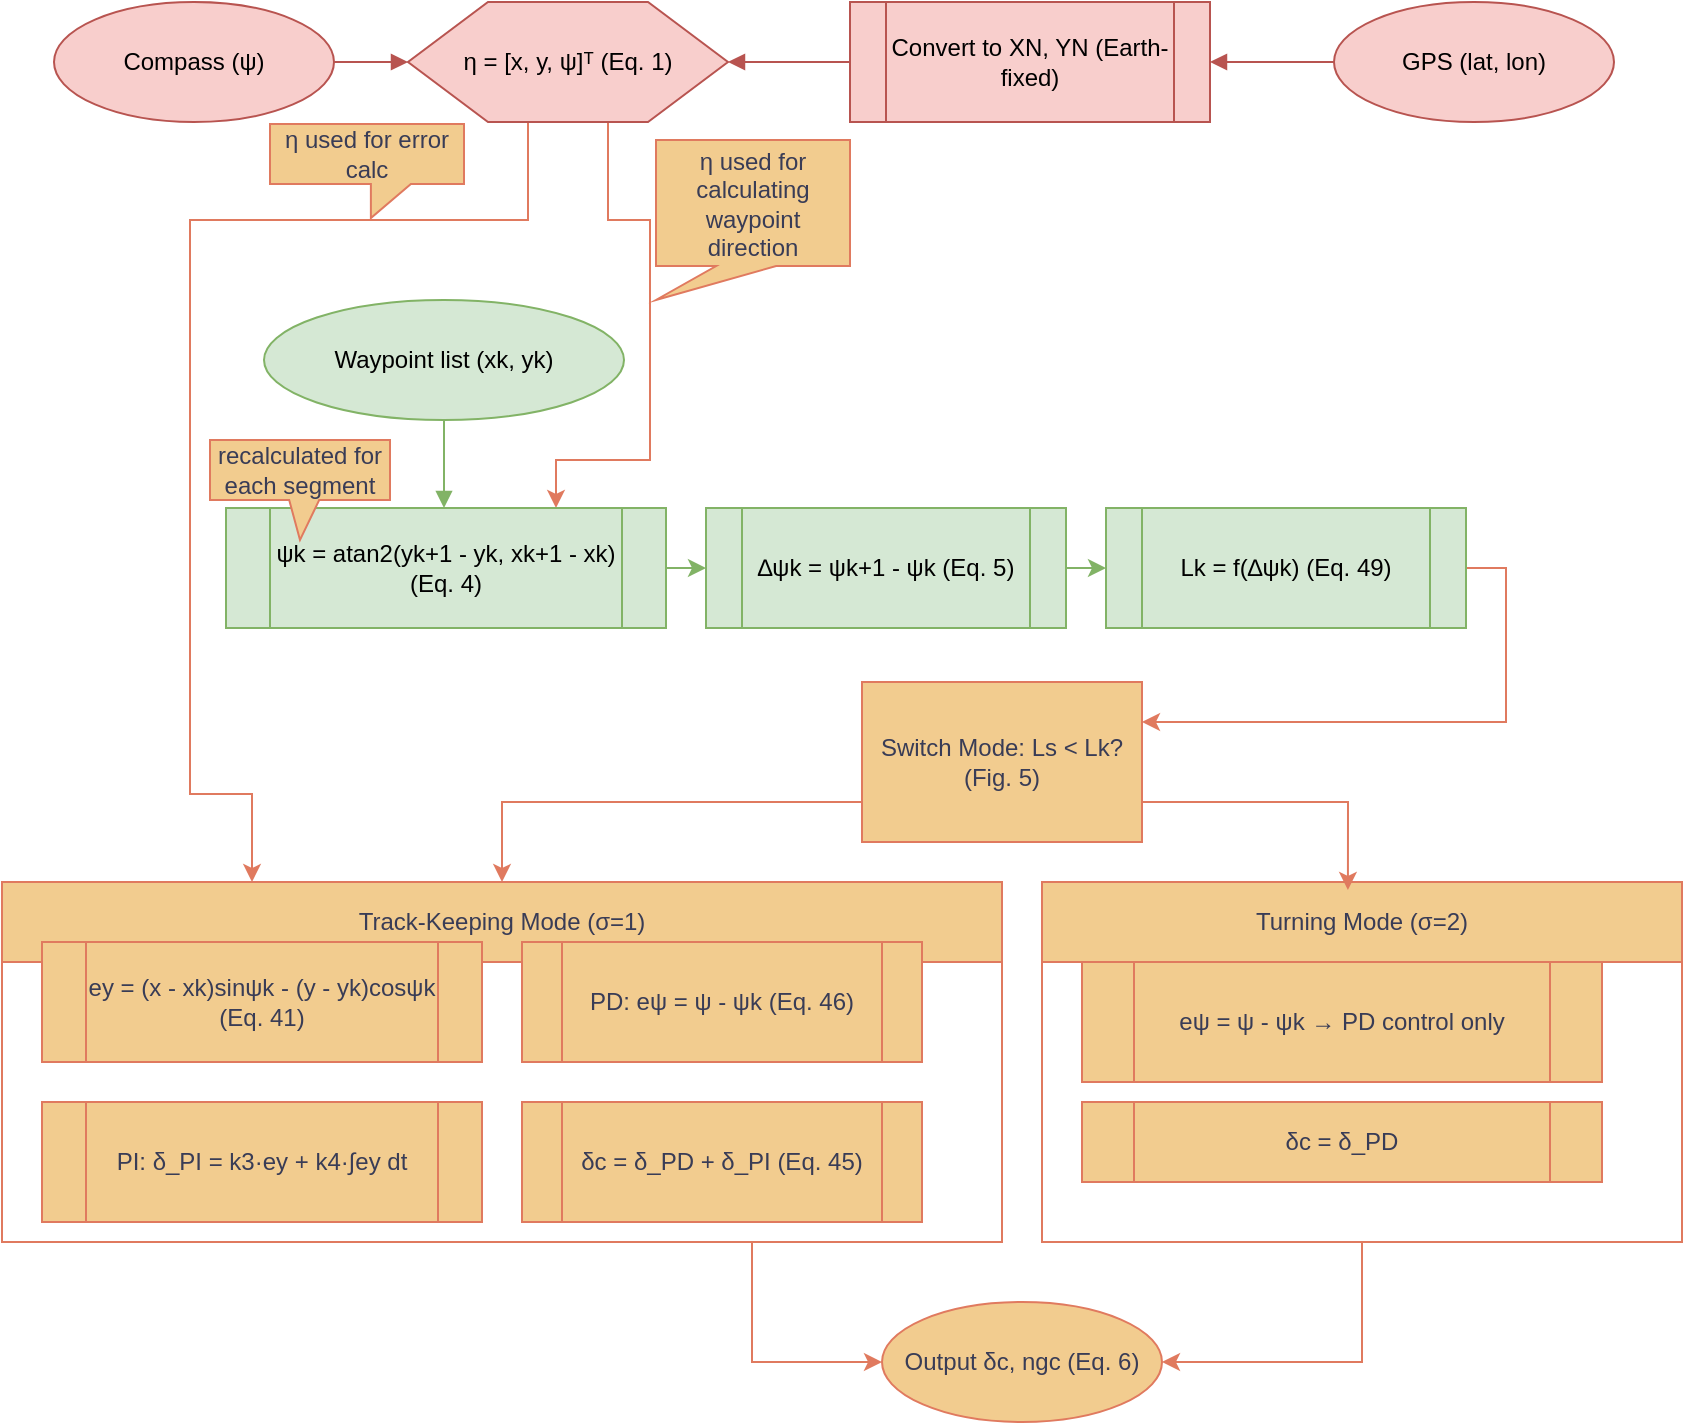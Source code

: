 <mxfile version="27.0.9">
  <diagram name="Waypoint Path Controller" id="L0FgGhg4WBWJmHTFOqlP">
    <mxGraphModel dx="1840" dy="1671" grid="1" gridSize="10" guides="0" tooltips="1" connect="1" arrows="1" fold="1" page="1" pageScale="1" pageWidth="850" pageHeight="1100" math="0" shadow="0">
      <root>
        <mxCell id="0" />
        <mxCell id="1" parent="0" />
        <mxCell id="qjYaPJYBNtSQuFBBaQJp-333" value="GPS (lat, lon)" style="shape=ellipse;whiteSpace=wrap;html=1;labelBackgroundColor=none;fillColor=#f8cecc;strokeColor=#b85450;" vertex="1" parent="1">
          <mxGeometry x="-178" y="-999" width="140" height="60" as="geometry" />
        </mxCell>
        <mxCell id="qjYaPJYBNtSQuFBBaQJp-334" value="Compass (ψ)" style="shape=ellipse;whiteSpace=wrap;html=1;labelBackgroundColor=none;fillColor=#f8cecc;strokeColor=#b85450;" vertex="1" parent="1">
          <mxGeometry x="-818" y="-999" width="140" height="60" as="geometry" />
        </mxCell>
        <mxCell id="qjYaPJYBNtSQuFBBaQJp-335" value="Convert to XN, YN (Earth-fixed)" style="shape=process;whiteSpace=wrap;html=1;labelBackgroundColor=none;fillColor=#f8cecc;strokeColor=#b85450;" vertex="1" parent="1">
          <mxGeometry x="-420" y="-999" width="180" height="60" as="geometry" />
        </mxCell>
        <mxCell id="qjYaPJYBNtSQuFBBaQJp-362" style="edgeStyle=orthogonalEdgeStyle;rounded=0;orthogonalLoop=1;jettySize=auto;html=1;exitX=0.375;exitY=1;exitDx=0;exitDy=0;entryX=0.25;entryY=0;entryDx=0;entryDy=0;strokeColor=#E07A5F;fontColor=#393C56;fillColor=#F2CC8F;" edge="1" parent="1" source="qjYaPJYBNtSQuFBBaQJp-336" target="qjYaPJYBNtSQuFBBaQJp-347">
          <mxGeometry relative="1" as="geometry">
            <Array as="points">
              <mxPoint x="-581" y="-890" />
              <mxPoint x="-750" y="-890" />
              <mxPoint x="-750" y="-603" />
              <mxPoint x="-719" y="-603" />
            </Array>
          </mxGeometry>
        </mxCell>
        <mxCell id="qjYaPJYBNtSQuFBBaQJp-365" style="edgeStyle=orthogonalEdgeStyle;rounded=0;orthogonalLoop=1;jettySize=auto;html=1;exitX=0.625;exitY=1;exitDx=0;exitDy=0;entryX=0.75;entryY=0;entryDx=0;entryDy=0;strokeColor=#E07A5F;fontColor=#393C56;fillColor=#F2CC8F;" edge="1" parent="1" source="qjYaPJYBNtSQuFBBaQJp-336" target="qjYaPJYBNtSQuFBBaQJp-339">
          <mxGeometry relative="1" as="geometry">
            <Array as="points">
              <mxPoint x="-541" y="-890" />
              <mxPoint x="-520" y="-890" />
              <mxPoint x="-520" y="-770" />
              <mxPoint x="-567" y="-770" />
            </Array>
          </mxGeometry>
        </mxCell>
        <mxCell id="qjYaPJYBNtSQuFBBaQJp-336" value="η = [x, y, ψ]ᵀ (Eq. 1)" style="shape=hexagon;whiteSpace=wrap;html=1;labelBackgroundColor=none;fillColor=#f8cecc;strokeColor=#b85450;" vertex="1" parent="1">
          <mxGeometry x="-641" y="-999" width="160" height="60" as="geometry" />
        </mxCell>
        <mxCell id="qjYaPJYBNtSQuFBBaQJp-337" value="Waypoint list (xk, yk)" style="shape=ellipse;whiteSpace=wrap;html=1;labelBackgroundColor=none;fillColor=#d5e8d4;strokeColor=#82b366;" vertex="1" parent="1">
          <mxGeometry x="-713" y="-850" width="180" height="60" as="geometry" />
        </mxCell>
        <mxCell id="qjYaPJYBNtSQuFBBaQJp-338" style="edgeStyle=orthogonalEdgeStyle;rounded=0;orthogonalLoop=1;jettySize=auto;html=1;exitX=1;exitY=0.5;exitDx=0;exitDy=0;entryX=0;entryY=0.5;entryDx=0;entryDy=0;strokeColor=#82b366;fontColor=#393C56;fillColor=#d5e8d4;" edge="1" parent="1" source="qjYaPJYBNtSQuFBBaQJp-339" target="qjYaPJYBNtSQuFBBaQJp-341">
          <mxGeometry relative="1" as="geometry" />
        </mxCell>
        <mxCell id="qjYaPJYBNtSQuFBBaQJp-339" value="ψk = atan2(yk+1 - yk, xk+1 - xk) (Eq. 4)" style="shape=process;whiteSpace=wrap;html=1;labelBackgroundColor=none;fillColor=#d5e8d4;strokeColor=#82b366;" vertex="1" parent="1">
          <mxGeometry x="-732" y="-746" width="220" height="60" as="geometry" />
        </mxCell>
        <mxCell id="qjYaPJYBNtSQuFBBaQJp-340" style="edgeStyle=orthogonalEdgeStyle;rounded=0;orthogonalLoop=1;jettySize=auto;html=1;exitX=1;exitY=0.5;exitDx=0;exitDy=0;entryX=0;entryY=0.5;entryDx=0;entryDy=0;strokeColor=#82b366;fontColor=#393C56;fillColor=#d5e8d4;" edge="1" parent="1" source="qjYaPJYBNtSQuFBBaQJp-341" target="qjYaPJYBNtSQuFBBaQJp-343">
          <mxGeometry relative="1" as="geometry" />
        </mxCell>
        <mxCell id="qjYaPJYBNtSQuFBBaQJp-341" value="∆ψk = ψk+1 - ψk (Eq. 5)" style="shape=process;whiteSpace=wrap;html=1;labelBackgroundColor=none;fillColor=#d5e8d4;strokeColor=#82b366;" vertex="1" parent="1">
          <mxGeometry x="-492" y="-746" width="180" height="60" as="geometry" />
        </mxCell>
        <mxCell id="qjYaPJYBNtSQuFBBaQJp-342" style="edgeStyle=orthogonalEdgeStyle;rounded=0;orthogonalLoop=1;jettySize=auto;html=1;exitX=1;exitY=0.5;exitDx=0;exitDy=0;entryX=1;entryY=0.25;entryDx=0;entryDy=0;strokeColor=#E07A5F;fontColor=#393C56;fillColor=#F2CC8F;" edge="1" parent="1" source="qjYaPJYBNtSQuFBBaQJp-343" target="qjYaPJYBNtSQuFBBaQJp-345">
          <mxGeometry relative="1" as="geometry" />
        </mxCell>
        <mxCell id="qjYaPJYBNtSQuFBBaQJp-343" value="Lk = f(∆ψk) (Eq. 49)" style="shape=process;whiteSpace=wrap;html=1;labelBackgroundColor=none;fillColor=#d5e8d4;strokeColor=#82b366;" vertex="1" parent="1">
          <mxGeometry x="-292" y="-746" width="180" height="60" as="geometry" />
        </mxCell>
        <mxCell id="qjYaPJYBNtSQuFBBaQJp-344" style="edgeStyle=orthogonalEdgeStyle;rounded=0;orthogonalLoop=1;jettySize=auto;html=1;exitX=0;exitY=0.75;exitDx=0;exitDy=0;entryX=0.5;entryY=0;entryDx=0;entryDy=0;strokeColor=#E07A5F;fontColor=#393C56;fillColor=#F2CC8F;" edge="1" parent="1" source="qjYaPJYBNtSQuFBBaQJp-345" target="qjYaPJYBNtSQuFBBaQJp-347">
          <mxGeometry relative="1" as="geometry" />
        </mxCell>
        <mxCell id="qjYaPJYBNtSQuFBBaQJp-345" value="Switch Mode: Ls &lt; Lk? (Fig. 5)" style="shape=diamond;whiteSpace=wrap;html=1;labelBackgroundColor=none;fillColor=#F2CC8F;strokeColor=#E07A5F;fontColor=#393C56;" vertex="1" parent="1">
          <mxGeometry x="-414" y="-659" width="140" height="80" as="geometry" />
        </mxCell>
        <mxCell id="qjYaPJYBNtSQuFBBaQJp-346" style="edgeStyle=orthogonalEdgeStyle;rounded=0;orthogonalLoop=1;jettySize=auto;html=1;exitX=0.75;exitY=1;exitDx=0;exitDy=0;entryX=0;entryY=0.5;entryDx=0;entryDy=0;strokeColor=#E07A5F;fontColor=#393C56;fillColor=#F2CC8F;" edge="1" parent="1" source="qjYaPJYBNtSQuFBBaQJp-347" target="qjYaPJYBNtSQuFBBaQJp-356">
          <mxGeometry relative="1" as="geometry" />
        </mxCell>
        <mxCell id="qjYaPJYBNtSQuFBBaQJp-347" value="Track-Keeping Mode (σ=1)" style="shape=swimlane;whiteSpace=wrap;html=1;labelBackgroundColor=none;fillColor=#F2CC8F;strokeColor=#E07A5F;fontColor=#393C56;" vertex="1" parent="1">
          <mxGeometry x="-844" y="-559" width="500" height="180" as="geometry" />
        </mxCell>
        <mxCell id="qjYaPJYBNtSQuFBBaQJp-348" value="ey = (x - xk)sinψk - (y - yk)cosψk (Eq. 41)" style="shape=process;whiteSpace=wrap;html=1;labelBackgroundColor=none;fillColor=#F2CC8F;strokeColor=#E07A5F;fontColor=#393C56;" vertex="1" parent="qjYaPJYBNtSQuFBBaQJp-347">
          <mxGeometry x="20" y="30" width="220" height="60" as="geometry" />
        </mxCell>
        <mxCell id="qjYaPJYBNtSQuFBBaQJp-349" value="PD: eψ = ψ - ψk (Eq. 46)" style="shape=process;whiteSpace=wrap;html=1;labelBackgroundColor=none;fillColor=#F2CC8F;strokeColor=#E07A5F;fontColor=#393C56;" vertex="1" parent="qjYaPJYBNtSQuFBBaQJp-347">
          <mxGeometry x="260" y="30" width="200" height="60" as="geometry" />
        </mxCell>
        <mxCell id="qjYaPJYBNtSQuFBBaQJp-350" value="PI: δ_PI = k3·ey + k4·∫ey dt" style="shape=process;whiteSpace=wrap;html=1;labelBackgroundColor=none;fillColor=#F2CC8F;strokeColor=#E07A5F;fontColor=#393C56;" vertex="1" parent="qjYaPJYBNtSQuFBBaQJp-347">
          <mxGeometry x="20" y="110" width="220" height="60" as="geometry" />
        </mxCell>
        <mxCell id="qjYaPJYBNtSQuFBBaQJp-351" value="δc = δ_PD + δ_PI (Eq. 45)" style="shape=process;whiteSpace=wrap;html=1;labelBackgroundColor=none;fillColor=#F2CC8F;strokeColor=#E07A5F;fontColor=#393C56;" vertex="1" parent="qjYaPJYBNtSQuFBBaQJp-347">
          <mxGeometry x="260" y="110" width="200" height="60" as="geometry" />
        </mxCell>
        <mxCell id="qjYaPJYBNtSQuFBBaQJp-352" style="edgeStyle=orthogonalEdgeStyle;rounded=0;orthogonalLoop=1;jettySize=auto;html=1;exitX=0.5;exitY=1;exitDx=0;exitDy=0;strokeColor=#E07A5F;fontColor=#393C56;fillColor=#F2CC8F;entryX=1;entryY=0.5;entryDx=0;entryDy=0;" edge="1" parent="1" source="qjYaPJYBNtSQuFBBaQJp-353" target="qjYaPJYBNtSQuFBBaQJp-356">
          <mxGeometry relative="1" as="geometry">
            <mxPoint x="-254" y="-309" as="targetPoint" />
          </mxGeometry>
        </mxCell>
        <mxCell id="qjYaPJYBNtSQuFBBaQJp-353" value="Turning Mode (σ=2)" style="shape=swimlane;whiteSpace=wrap;html=1;labelBackgroundColor=none;fillColor=#F2CC8F;strokeColor=#E07A5F;fontColor=#393C56;" vertex="1" parent="1">
          <mxGeometry x="-324" y="-559" width="320" height="180" as="geometry" />
        </mxCell>
        <mxCell id="qjYaPJYBNtSQuFBBaQJp-354" value="eψ = ψ - ψk → PD control only" style="shape=process;whiteSpace=wrap;html=1;labelBackgroundColor=none;fillColor=#F2CC8F;strokeColor=#E07A5F;fontColor=#393C56;" vertex="1" parent="qjYaPJYBNtSQuFBBaQJp-353">
          <mxGeometry x="20" y="40" width="260" height="60" as="geometry" />
        </mxCell>
        <mxCell id="qjYaPJYBNtSQuFBBaQJp-355" value="δc = δ_PD" style="shape=process;whiteSpace=wrap;html=1;labelBackgroundColor=none;fillColor=#F2CC8F;strokeColor=#E07A5F;fontColor=#393C56;" vertex="1" parent="qjYaPJYBNtSQuFBBaQJp-353">
          <mxGeometry x="20" y="110" width="260" height="40" as="geometry" />
        </mxCell>
        <mxCell id="qjYaPJYBNtSQuFBBaQJp-356" value="Output δc, ngc (Eq. 6)" style="shape=ellipse;whiteSpace=wrap;html=1;labelBackgroundColor=none;fillColor=#F2CC8F;strokeColor=#E07A5F;fontColor=#393C56;" vertex="1" parent="1">
          <mxGeometry x="-404" y="-349" width="140" height="60" as="geometry" />
        </mxCell>
        <mxCell id="qjYaPJYBNtSQuFBBaQJp-357" style="edgeStyle=orthogonalEdgeStyle;endArrow=block;html=1;strokeColor=#b85450;labelBackgroundColor=none;fontColor=default;fillColor=#f8cecc;" edge="1" parent="1" source="qjYaPJYBNtSQuFBBaQJp-333" target="qjYaPJYBNtSQuFBBaQJp-335">
          <mxGeometry relative="1" as="geometry" />
        </mxCell>
        <mxCell id="qjYaPJYBNtSQuFBBaQJp-358" style="edgeStyle=orthogonalEdgeStyle;endArrow=block;html=1;strokeColor=#b85450;labelBackgroundColor=none;fontColor=default;fillColor=#f8cecc;" edge="1" parent="1" source="qjYaPJYBNtSQuFBBaQJp-334" target="qjYaPJYBNtSQuFBBaQJp-336">
          <mxGeometry relative="1" as="geometry" />
        </mxCell>
        <mxCell id="qjYaPJYBNtSQuFBBaQJp-359" style="edgeStyle=orthogonalEdgeStyle;endArrow=block;html=1;strokeColor=#b85450;labelBackgroundColor=none;fontColor=default;fillColor=#f8cecc;" edge="1" parent="1" source="qjYaPJYBNtSQuFBBaQJp-335" target="qjYaPJYBNtSQuFBBaQJp-336">
          <mxGeometry relative="1" as="geometry" />
        </mxCell>
        <mxCell id="qjYaPJYBNtSQuFBBaQJp-360" style="edgeStyle=orthogonalEdgeStyle;endArrow=block;html=1;strokeColor=#82b366;labelBackgroundColor=none;fontColor=default;fillColor=#d5e8d4;" edge="1" parent="1" source="qjYaPJYBNtSQuFBBaQJp-337" target="qjYaPJYBNtSQuFBBaQJp-339">
          <mxGeometry relative="1" as="geometry">
            <Array as="points">
              <mxPoint x="-620" y="-740" />
              <mxPoint x="-620" y="-740" />
            </Array>
          </mxGeometry>
        </mxCell>
        <mxCell id="qjYaPJYBNtSQuFBBaQJp-361" style="edgeStyle=orthogonalEdgeStyle;rounded=0;orthogonalLoop=1;jettySize=auto;html=1;exitX=1;exitY=0.75;exitDx=0;exitDy=0;entryX=0.478;entryY=0.022;entryDx=0;entryDy=0;entryPerimeter=0;strokeColor=#E07A5F;fontColor=#393C56;fillColor=#F2CC8F;" edge="1" parent="1" source="qjYaPJYBNtSQuFBBaQJp-345" target="qjYaPJYBNtSQuFBBaQJp-353">
          <mxGeometry relative="1" as="geometry" />
        </mxCell>
        <mxCell id="qjYaPJYBNtSQuFBBaQJp-364" value="η used for error calc" style="shape=callout;whiteSpace=wrap;html=1;perimeter=calloutPerimeter;strokeColor=#E07A5F;fontColor=#393C56;fillColor=#F2CC8F;size=17;position=0.52;position2=0.52;" vertex="1" parent="1">
          <mxGeometry x="-710" y="-938" width="97" height="47" as="geometry" />
        </mxCell>
        <mxCell id="qjYaPJYBNtSQuFBBaQJp-366" value="η used for calculating waypoint direction" style="shape=callout;whiteSpace=wrap;html=1;perimeter=calloutPerimeter;strokeColor=#E07A5F;fontColor=#393C56;fillColor=#F2CC8F;size=17;position=0.31;position2=0;base=30;" vertex="1" parent="1">
          <mxGeometry x="-517" y="-930" width="97" height="80" as="geometry" />
        </mxCell>
        <mxCell id="qjYaPJYBNtSQuFBBaQJp-367" value="recalculated for each segment" style="shape=callout;whiteSpace=wrap;html=1;perimeter=calloutPerimeter;strokeColor=#E07A5F;fontColor=#393C56;fillColor=#F2CC8F;base=15;size=20;position=0.44;" vertex="1" parent="1">
          <mxGeometry x="-740" y="-780" width="90" height="50" as="geometry" />
        </mxCell>
      </root>
    </mxGraphModel>
  </diagram>
</mxfile>
